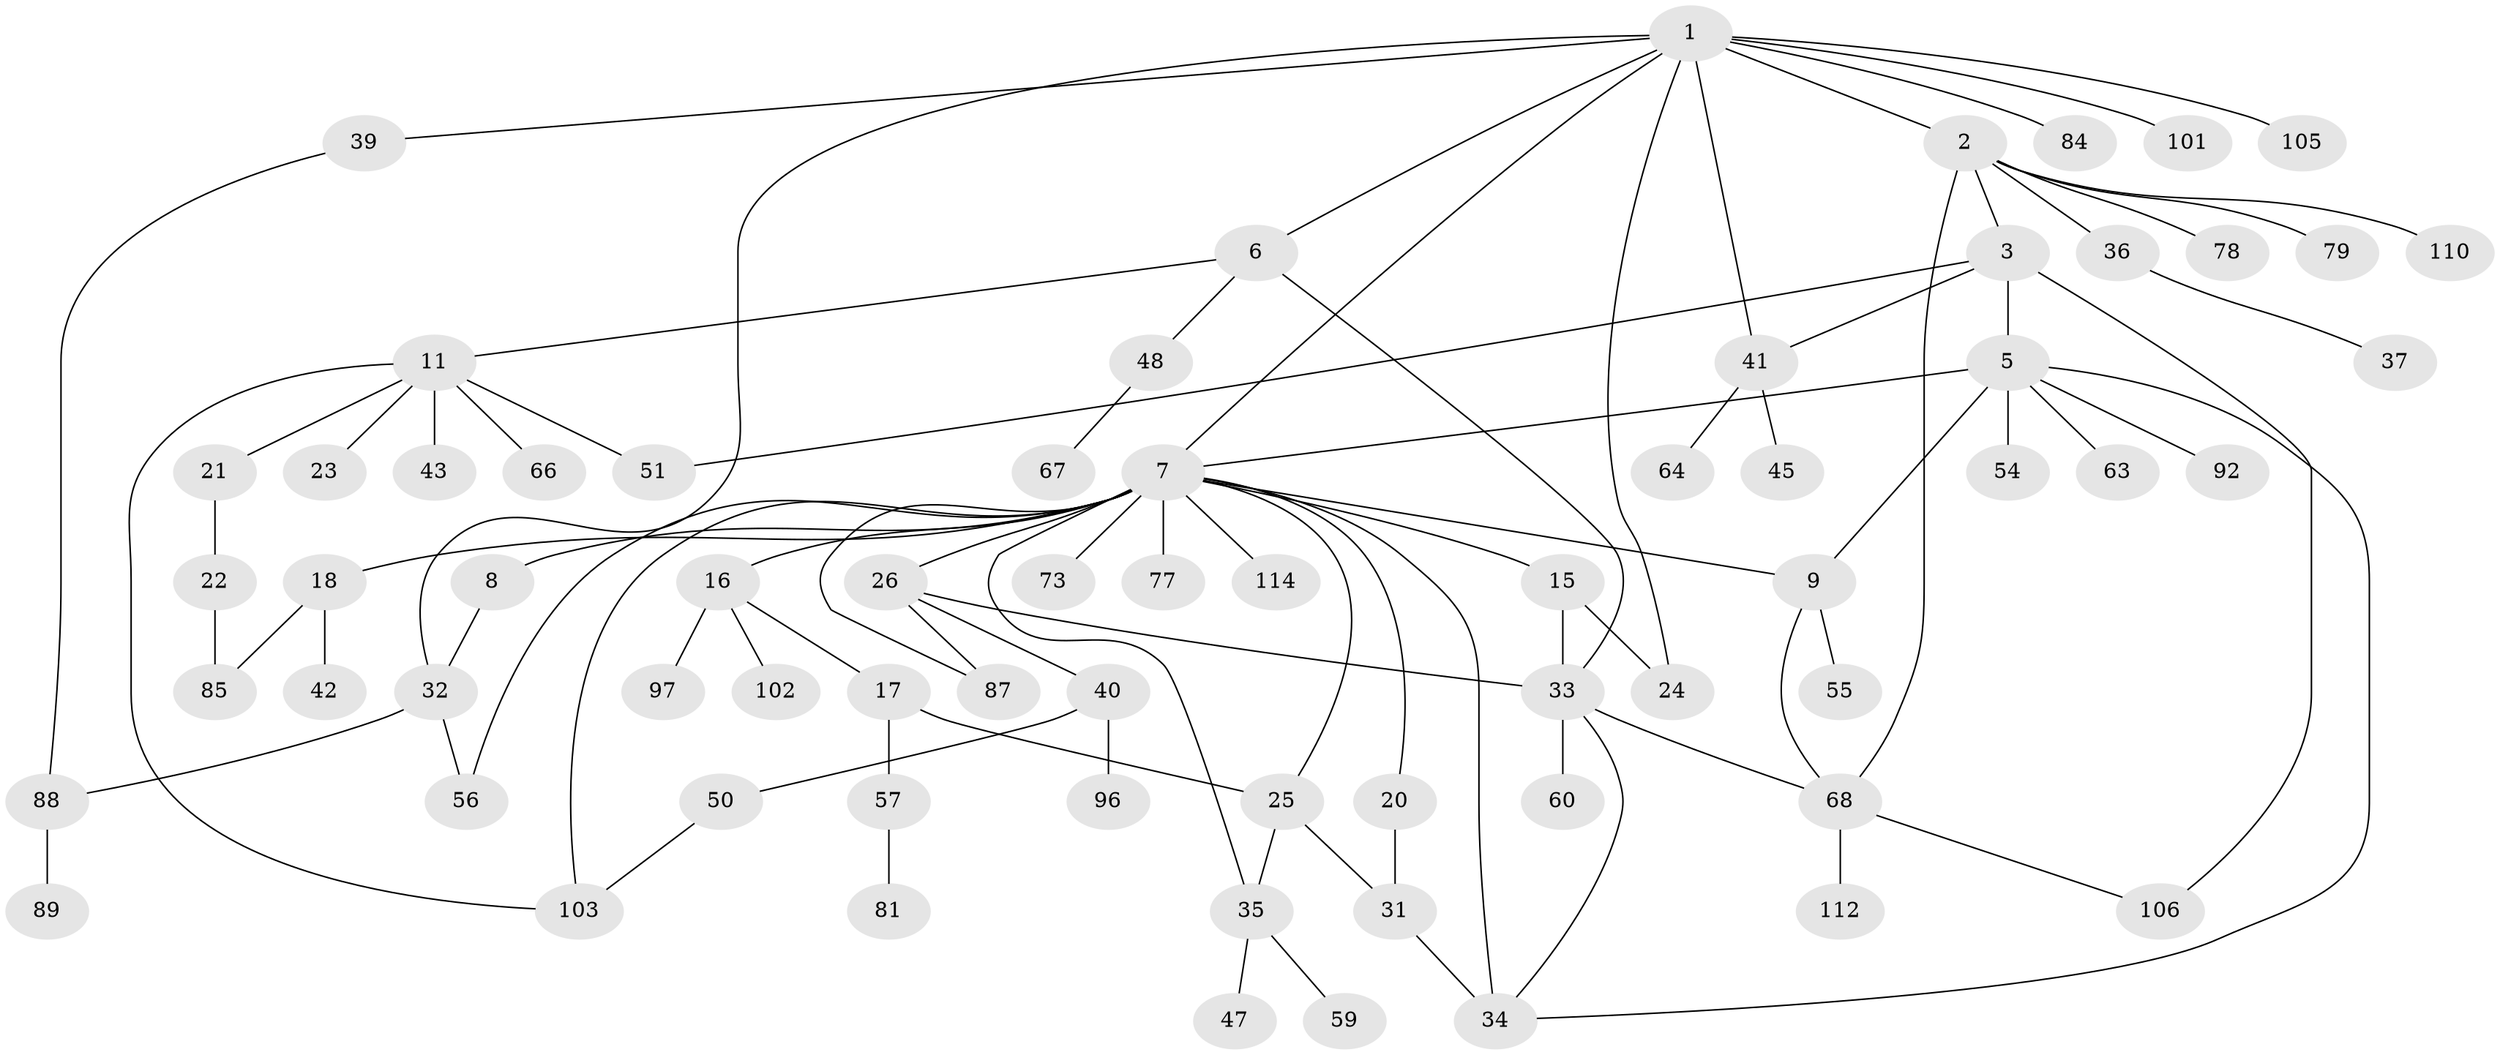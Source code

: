 // original degree distribution, {5: 0.05217391304347826, 7: 0.02608695652173913, 4: 0.11304347826086956, 2: 0.26956521739130435, 6: 0.008695652173913044, 3: 0.1826086956521739, 1: 0.34782608695652173}
// Generated by graph-tools (version 1.1) at 2025/16/03/04/25 18:16:59]
// undirected, 69 vertices, 91 edges
graph export_dot {
graph [start="1"]
  node [color=gray90,style=filled];
  1 [super="+4"];
  2;
  3 [super="+58"];
  5 [super="+27"];
  6 [super="+29+113"];
  7 [super="+13+10"];
  8;
  9 [super="+111"];
  11 [super="+12+53"];
  15;
  16;
  17 [super="+28"];
  18 [super="+90"];
  20 [super="+94"];
  21;
  22;
  23;
  24;
  25 [super="+46+93+83"];
  26 [super="+52"];
  31 [super="+49"];
  32;
  33 [super="+95+38"];
  34 [super="+61"];
  35;
  36 [super="+86+98"];
  37 [super="+62+82"];
  39;
  40;
  41 [super="+44+80"];
  42;
  43;
  45;
  47;
  48;
  50;
  51 [super="+70"];
  54;
  55 [super="+75"];
  56;
  57;
  59;
  60;
  63;
  64;
  66;
  67;
  68 [super="+74"];
  73;
  77;
  78;
  79 [super="+91"];
  81;
  84;
  85;
  87;
  88;
  89;
  92;
  96;
  97;
  101;
  102;
  103 [super="+109"];
  105;
  106 [super="+108"];
  110;
  112;
  114 [super="+115"];
  1 -- 2;
  1 -- 7;
  1 -- 24;
  1 -- 105;
  1 -- 32;
  1 -- 84;
  1 -- 101;
  1 -- 6;
  1 -- 39;
  1 -- 41;
  2 -- 3;
  2 -- 36;
  2 -- 78;
  2 -- 79;
  2 -- 110;
  2 -- 68;
  3 -- 5;
  3 -- 106;
  3 -- 51;
  3 -- 41;
  5 -- 54;
  5 -- 9;
  5 -- 34;
  5 -- 7;
  5 -- 92;
  5 -- 63;
  6 -- 11;
  6 -- 48;
  6 -- 33;
  7 -- 8;
  7 -- 9;
  7 -- 34;
  7 -- 35;
  7 -- 73;
  7 -- 15;
  7 -- 18;
  7 -- 20;
  7 -- 87;
  7 -- 56;
  7 -- 26;
  7 -- 16;
  7 -- 114;
  7 -- 103;
  7 -- 25;
  7 -- 77;
  8 -- 32;
  9 -- 55;
  9 -- 68;
  11 -- 23;
  11 -- 43;
  11 -- 51;
  11 -- 103;
  11 -- 21;
  11 -- 66;
  15 -- 24;
  15 -- 33;
  16 -- 17;
  16 -- 97;
  16 -- 102;
  17 -- 25;
  17 -- 57;
  18 -- 42;
  18 -- 85;
  20 -- 31;
  21 -- 22;
  22 -- 85;
  25 -- 35;
  25 -- 31;
  26 -- 33;
  26 -- 40;
  26 -- 87;
  31 -- 34;
  32 -- 56;
  32 -- 88;
  33 -- 60;
  33 -- 68;
  33 -- 34;
  35 -- 47;
  35 -- 59;
  36 -- 37;
  39 -- 88;
  40 -- 50;
  40 -- 96;
  41 -- 45;
  41 -- 64;
  48 -- 67;
  50 -- 103;
  57 -- 81;
  68 -- 106;
  68 -- 112;
  88 -- 89;
}
